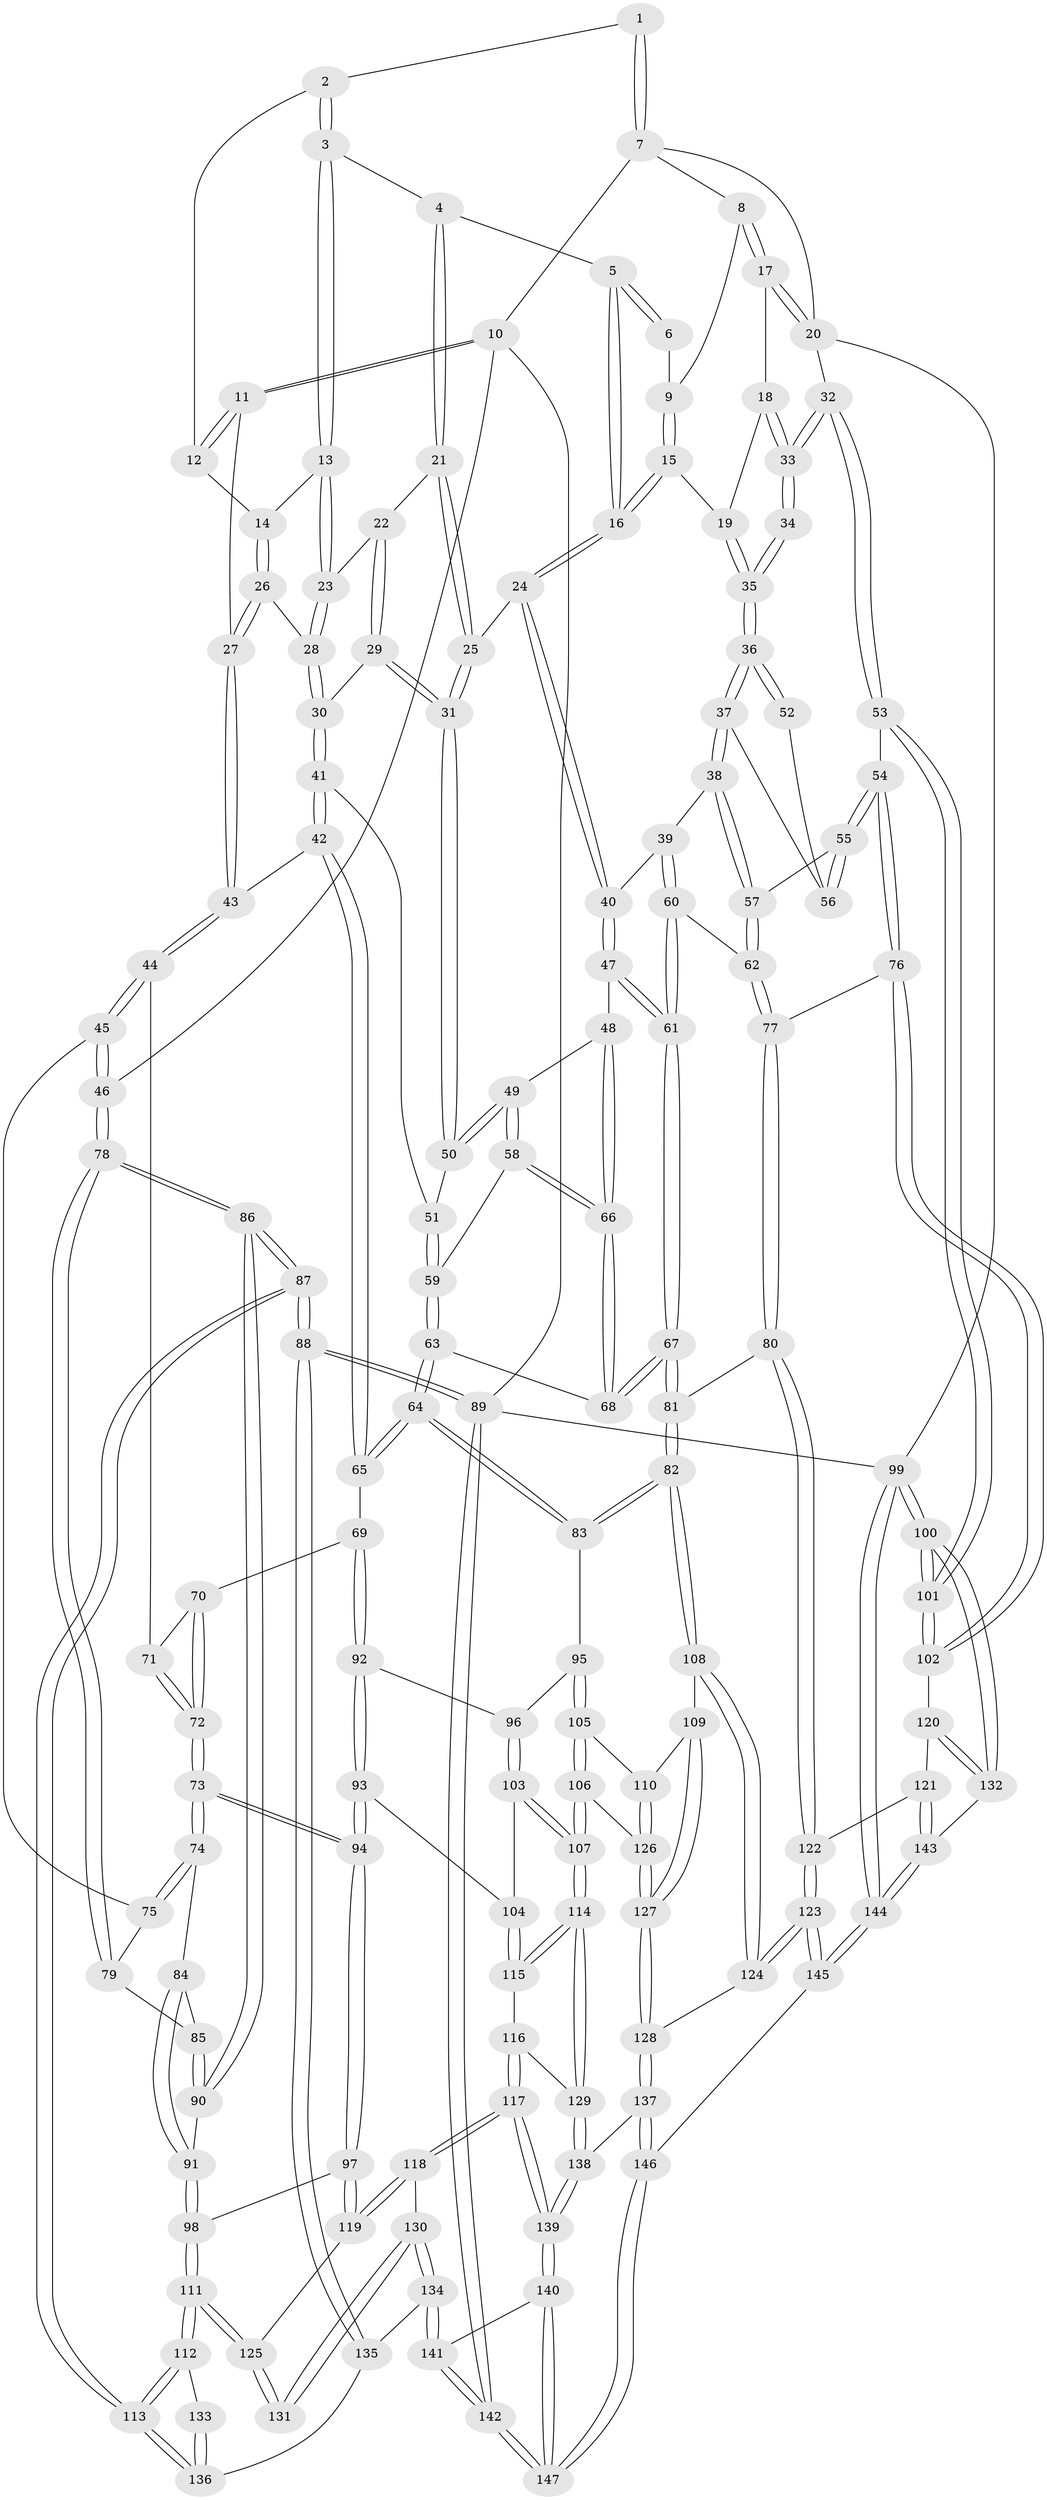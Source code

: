 // coarse degree distribution, {4: 0.43820224719101125, 3: 0.4943820224719101, 2: 0.0449438202247191, 5: 0.02247191011235955}
// Generated by graph-tools (version 1.1) at 2025/38/03/04/25 23:38:35]
// undirected, 147 vertices, 364 edges
graph export_dot {
  node [color=gray90,style=filled];
  1 [pos="+0.6812214809533843+0"];
  2 [pos="+0.5010231999655953+0"];
  3 [pos="+0.5236474372453863+0.022448725362482116"];
  4 [pos="+0.5423815498129457+0.043277164221727525"];
  5 [pos="+0.6245058855070604+0.0762973142272361"];
  6 [pos="+0.6699658402240001+0"];
  7 [pos="+0.882455042808144+0"];
  8 [pos="+0.865838379145948+0"];
  9 [pos="+0.6896643577960352+0.03835199101577135"];
  10 [pos="+0+0"];
  11 [pos="+0+0"];
  12 [pos="+0.2975324068090121+0"];
  13 [pos="+0.4454107958289577+0.07757096053634353"];
  14 [pos="+0.39515741008980293+0.0826964212553174"];
  15 [pos="+0.6905809939062382+0.1303704608385087"];
  16 [pos="+0.6756630073457729+0.13328934017415375"];
  17 [pos="+0.8519914165225311+0.014999920657578344"];
  18 [pos="+0.844729695499115+0.04038694114260629"];
  19 [pos="+0.7271838766273593+0.1298683831389293"];
  20 [pos="+1+0.18550715040237778"];
  21 [pos="+0.527215691071596+0.12095190710822153"];
  22 [pos="+0.4874368571204186+0.133246670656856"];
  23 [pos="+0.4833261978516423+0.12994069217479243"];
  24 [pos="+0.632904728827775+0.1836596606858801"];
  25 [pos="+0.58564350411723+0.19221687153514827"];
  26 [pos="+0.36601201208590217+0.1299331084302404"];
  27 [pos="+0.1803903930350083+0.11816723025383401"];
  28 [pos="+0.38638243543796424+0.17439360292078473"];
  29 [pos="+0.48370394245141574+0.20280772798940802"];
  30 [pos="+0.3958970638036834+0.20309609911017024"];
  31 [pos="+0.5300281163861793+0.2275213238440816"];
  32 [pos="+1+0.2786525354988351"];
  33 [pos="+0.9407882846592686+0.20008123747457685"];
  34 [pos="+0.9249473897907486+0.20964040908754492"];
  35 [pos="+0.7736182944624241+0.2124380334951442"];
  36 [pos="+0.7715979563391835+0.28288887200550816"];
  37 [pos="+0.7709826773009841+0.28740568293041924"];
  38 [pos="+0.7619002157183203+0.3044221474180184"];
  39 [pos="+0.7368338463602296+0.3108517330005585"];
  40 [pos="+0.6583021206513179+0.28449755742009225"];
  41 [pos="+0.36179691369055894+0.29014445625623364"];
  42 [pos="+0.3521426739871715+0.29755878498634086"];
  43 [pos="+0.18472680948088024+0.2564668454509429"];
  44 [pos="+0.1627195742237584+0.28652735747223956"];
  45 [pos="+0.1337285255869292+0.30003926894445576"];
  46 [pos="+0+0.10293207169522113"];
  47 [pos="+0.614382010049092+0.3338111314031391"];
  48 [pos="+0.583160157693174+0.334318965298372"];
  49 [pos="+0.5600233129496766+0.3209718645982639"];
  50 [pos="+0.5242184870642227+0.26921569629453623"];
  51 [pos="+0.45637604491211614+0.3094222651260027"];
  52 [pos="+0.9225990983468861+0.21260697902072787"];
  53 [pos="+1+0.3238364138389115"];
  54 [pos="+0.9696503192034607+0.4023683381164554"];
  55 [pos="+0.8773589887274816+0.3623217223768049"];
  56 [pos="+0.8744745832508745+0.2843213580465661"];
  57 [pos="+0.8155162492388894+0.3734036811258265"];
  58 [pos="+0.4847286196214263+0.3785828536056187"];
  59 [pos="+0.48471614635164895+0.37858516977619716"];
  60 [pos="+0.694071004119104+0.40939502616795126"];
  61 [pos="+0.6704366998164774+0.4416698968193202"];
  62 [pos="+0.8131191827699978+0.37983778691754516"];
  63 [pos="+0.44909445717984026+0.43298460049935816"];
  64 [pos="+0.41273689034701866+0.45758219785077625"];
  65 [pos="+0.3583053397023709+0.43542377727972637"];
  66 [pos="+0.5555767632762915+0.40172611377337564"];
  67 [pos="+0.6616543907630967+0.5476638722759692"];
  68 [pos="+0.5684121701972431+0.44935241139588067"];
  69 [pos="+0.3158356544022532+0.45712743825688007"];
  70 [pos="+0.26780319066678504+0.4474045703052746"];
  71 [pos="+0.16666132209084858+0.2951088722318246"];
  72 [pos="+0.176059737636845+0.4908060050832865"];
  73 [pos="+0.15916941690141254+0.505635991245878"];
  74 [pos="+0.15112287200951607+0.5011966264390876"];
  75 [pos="+0.07346793595158564+0.3774398204131961"];
  76 [pos="+0.8275255875643983+0.5903325188503418"];
  77 [pos="+0.7843482167352868+0.576070336384221"];
  78 [pos="+0+0.418991882101236"];
  79 [pos="+0+0.41098590286125714"];
  80 [pos="+0.6724076597044216+0.5758864175243484"];
  81 [pos="+0.6686738116002425+0.575041237999017"];
  82 [pos="+0.646702268849098+0.5872352386884546"];
  83 [pos="+0.46477195627281614+0.5620712230586831"];
  84 [pos="+0.08162422415131698+0.5066829868547386"];
  85 [pos="+0.05607257976664556+0.5013253690177748"];
  86 [pos="+0+0.597278504628026"];
  87 [pos="+0+0.7574535056895694"];
  88 [pos="+0+1"];
  89 [pos="+0+1"];
  90 [pos="+0+0.5996796743817826"];
  91 [pos="+0.05997493275400443+0.6222629830375771"];
  92 [pos="+0.30393639578582915+0.5222495794865487"];
  93 [pos="+0.20188816549813962+0.6369349002239957"];
  94 [pos="+0.17739246516330928+0.6338770093771388"];
  95 [pos="+0.4514102616543224+0.5759523763061649"];
  96 [pos="+0.3614249522694504+0.5967658136686482"];
  97 [pos="+0.14098058341014175+0.6554718224446981"];
  98 [pos="+0.10107230492978928+0.6421612098583092"];
  99 [pos="+1+1"];
  100 [pos="+1+1"];
  101 [pos="+1+0.6629941866653555"];
  102 [pos="+0.884210096675342+0.6454511060672299"];
  103 [pos="+0.3185631759058466+0.6520391131893949"];
  104 [pos="+0.2163403459414191+0.645264652787631"];
  105 [pos="+0.44701843708897737+0.5974062544984079"];
  106 [pos="+0.4010950919027495+0.7344265152150273"];
  107 [pos="+0.39466296201736367+0.7368405323075288"];
  108 [pos="+0.6030256695839329+0.6701070219446263"];
  109 [pos="+0.5091110936116618+0.7240454753832499"];
  110 [pos="+0.502072908562897+0.7238413328262562"];
  111 [pos="+0+0.7527845179623252"];
  112 [pos="+0+0.7563941932805194"];
  113 [pos="+0+0.7631846851070863"];
  114 [pos="+0.3879765879180984+0.7470903804448169"];
  115 [pos="+0.2650434711529487+0.7561095152936329"];
  116 [pos="+0.2650106253667447+0.756209287371978"];
  117 [pos="+0.2271001189455316+0.8598743801274975"];
  118 [pos="+0.15331709397762222+0.8190276007168338"];
  119 [pos="+0.12440545577077533+0.7200338580079639"];
  120 [pos="+0.8754247129763246+0.6884793804838809"];
  121 [pos="+0.764138023895708+0.8561261185072548"];
  122 [pos="+0.7382327438597127+0.8517487673143439"];
  123 [pos="+0.6386284588960386+0.8738104455089959"];
  124 [pos="+0.6213469063863674+0.8638092857562903"];
  125 [pos="+0.11171173942989883+0.725966147972659"];
  126 [pos="+0.407095782853618+0.735231836862449"];
  127 [pos="+0.5268640052803489+0.864012949529606"];
  128 [pos="+0.5288634532380179+0.8691532165896217"];
  129 [pos="+0.37107871434051365+0.8436612055890853"];
  130 [pos="+0.08680703489483084+0.8584489671502957"];
  131 [pos="+0.04246247343867304+0.795605617545737"];
  132 [pos="+0.9537039381487188+0.9009286822606107"];
  133 [pos="+0.038007100633587344+0.7952854478586658"];
  134 [pos="+0.08109991022133457+0.8655340044081189"];
  135 [pos="+0.04571122215443048+0.8667046096497689"];
  136 [pos="+0.01643895469354472+0.8465093061096769"];
  137 [pos="+0.45968281038060665+0.9214631472166722"];
  138 [pos="+0.3656302495666438+0.8791083520435885"];
  139 [pos="+0.26201618096796025+0.9150584997885418"];
  140 [pos="+0.24317008436905033+0.9688824896396886"];
  141 [pos="+0.08786442095278237+0.9327775545391499"];
  142 [pos="+0+1"];
  143 [pos="+0.8080300658551902+0.9048705845024583"];
  144 [pos="+0.743991406796907+1"];
  145 [pos="+0.6421153407024819+1"];
  146 [pos="+0.49811552978672297+1"];
  147 [pos="+0.23790639962465365+1"];
  1 -- 2;
  1 -- 7;
  1 -- 7;
  2 -- 3;
  2 -- 3;
  2 -- 12;
  3 -- 4;
  3 -- 13;
  3 -- 13;
  4 -- 5;
  4 -- 21;
  4 -- 21;
  5 -- 6;
  5 -- 6;
  5 -- 16;
  5 -- 16;
  6 -- 9;
  7 -- 8;
  7 -- 10;
  7 -- 20;
  8 -- 9;
  8 -- 17;
  8 -- 17;
  9 -- 15;
  9 -- 15;
  10 -- 11;
  10 -- 11;
  10 -- 46;
  10 -- 89;
  11 -- 12;
  11 -- 12;
  11 -- 27;
  12 -- 14;
  13 -- 14;
  13 -- 23;
  13 -- 23;
  14 -- 26;
  14 -- 26;
  15 -- 16;
  15 -- 16;
  15 -- 19;
  16 -- 24;
  16 -- 24;
  17 -- 18;
  17 -- 20;
  17 -- 20;
  18 -- 19;
  18 -- 33;
  18 -- 33;
  19 -- 35;
  19 -- 35;
  20 -- 32;
  20 -- 99;
  21 -- 22;
  21 -- 25;
  21 -- 25;
  22 -- 23;
  22 -- 29;
  22 -- 29;
  23 -- 28;
  23 -- 28;
  24 -- 25;
  24 -- 40;
  24 -- 40;
  25 -- 31;
  25 -- 31;
  26 -- 27;
  26 -- 27;
  26 -- 28;
  27 -- 43;
  27 -- 43;
  28 -- 30;
  28 -- 30;
  29 -- 30;
  29 -- 31;
  29 -- 31;
  30 -- 41;
  30 -- 41;
  31 -- 50;
  31 -- 50;
  32 -- 33;
  32 -- 33;
  32 -- 53;
  32 -- 53;
  33 -- 34;
  33 -- 34;
  34 -- 35;
  34 -- 35;
  35 -- 36;
  35 -- 36;
  36 -- 37;
  36 -- 37;
  36 -- 52;
  36 -- 52;
  37 -- 38;
  37 -- 38;
  37 -- 56;
  38 -- 39;
  38 -- 57;
  38 -- 57;
  39 -- 40;
  39 -- 60;
  39 -- 60;
  40 -- 47;
  40 -- 47;
  41 -- 42;
  41 -- 42;
  41 -- 51;
  42 -- 43;
  42 -- 65;
  42 -- 65;
  43 -- 44;
  43 -- 44;
  44 -- 45;
  44 -- 45;
  44 -- 71;
  45 -- 46;
  45 -- 46;
  45 -- 75;
  46 -- 78;
  46 -- 78;
  47 -- 48;
  47 -- 61;
  47 -- 61;
  48 -- 49;
  48 -- 66;
  48 -- 66;
  49 -- 50;
  49 -- 50;
  49 -- 58;
  49 -- 58;
  50 -- 51;
  51 -- 59;
  51 -- 59;
  52 -- 56;
  53 -- 54;
  53 -- 101;
  53 -- 101;
  54 -- 55;
  54 -- 55;
  54 -- 76;
  54 -- 76;
  55 -- 56;
  55 -- 56;
  55 -- 57;
  57 -- 62;
  57 -- 62;
  58 -- 59;
  58 -- 66;
  58 -- 66;
  59 -- 63;
  59 -- 63;
  60 -- 61;
  60 -- 61;
  60 -- 62;
  61 -- 67;
  61 -- 67;
  62 -- 77;
  62 -- 77;
  63 -- 64;
  63 -- 64;
  63 -- 68;
  64 -- 65;
  64 -- 65;
  64 -- 83;
  64 -- 83;
  65 -- 69;
  66 -- 68;
  66 -- 68;
  67 -- 68;
  67 -- 68;
  67 -- 81;
  67 -- 81;
  69 -- 70;
  69 -- 92;
  69 -- 92;
  70 -- 71;
  70 -- 72;
  70 -- 72;
  71 -- 72;
  71 -- 72;
  72 -- 73;
  72 -- 73;
  73 -- 74;
  73 -- 74;
  73 -- 94;
  73 -- 94;
  74 -- 75;
  74 -- 75;
  74 -- 84;
  75 -- 79;
  76 -- 77;
  76 -- 102;
  76 -- 102;
  77 -- 80;
  77 -- 80;
  78 -- 79;
  78 -- 79;
  78 -- 86;
  78 -- 86;
  79 -- 85;
  80 -- 81;
  80 -- 122;
  80 -- 122;
  81 -- 82;
  81 -- 82;
  82 -- 83;
  82 -- 83;
  82 -- 108;
  82 -- 108;
  83 -- 95;
  84 -- 85;
  84 -- 91;
  84 -- 91;
  85 -- 90;
  85 -- 90;
  86 -- 87;
  86 -- 87;
  86 -- 90;
  86 -- 90;
  87 -- 88;
  87 -- 88;
  87 -- 113;
  87 -- 113;
  88 -- 89;
  88 -- 89;
  88 -- 135;
  88 -- 135;
  89 -- 142;
  89 -- 142;
  89 -- 99;
  90 -- 91;
  91 -- 98;
  91 -- 98;
  92 -- 93;
  92 -- 93;
  92 -- 96;
  93 -- 94;
  93 -- 94;
  93 -- 104;
  94 -- 97;
  94 -- 97;
  95 -- 96;
  95 -- 105;
  95 -- 105;
  96 -- 103;
  96 -- 103;
  97 -- 98;
  97 -- 119;
  97 -- 119;
  98 -- 111;
  98 -- 111;
  99 -- 100;
  99 -- 100;
  99 -- 144;
  99 -- 144;
  100 -- 101;
  100 -- 101;
  100 -- 132;
  100 -- 132;
  101 -- 102;
  101 -- 102;
  102 -- 120;
  103 -- 104;
  103 -- 107;
  103 -- 107;
  104 -- 115;
  104 -- 115;
  105 -- 106;
  105 -- 106;
  105 -- 110;
  106 -- 107;
  106 -- 107;
  106 -- 126;
  107 -- 114;
  107 -- 114;
  108 -- 109;
  108 -- 124;
  108 -- 124;
  109 -- 110;
  109 -- 127;
  109 -- 127;
  110 -- 126;
  110 -- 126;
  111 -- 112;
  111 -- 112;
  111 -- 125;
  111 -- 125;
  112 -- 113;
  112 -- 113;
  112 -- 133;
  113 -- 136;
  113 -- 136;
  114 -- 115;
  114 -- 115;
  114 -- 129;
  114 -- 129;
  115 -- 116;
  116 -- 117;
  116 -- 117;
  116 -- 129;
  117 -- 118;
  117 -- 118;
  117 -- 139;
  117 -- 139;
  118 -- 119;
  118 -- 119;
  118 -- 130;
  119 -- 125;
  120 -- 121;
  120 -- 132;
  120 -- 132;
  121 -- 122;
  121 -- 143;
  121 -- 143;
  122 -- 123;
  122 -- 123;
  123 -- 124;
  123 -- 124;
  123 -- 145;
  123 -- 145;
  124 -- 128;
  125 -- 131;
  125 -- 131;
  126 -- 127;
  126 -- 127;
  127 -- 128;
  127 -- 128;
  128 -- 137;
  128 -- 137;
  129 -- 138;
  129 -- 138;
  130 -- 131;
  130 -- 131;
  130 -- 134;
  130 -- 134;
  132 -- 143;
  133 -- 136;
  133 -- 136;
  134 -- 135;
  134 -- 141;
  134 -- 141;
  135 -- 136;
  137 -- 138;
  137 -- 146;
  137 -- 146;
  138 -- 139;
  138 -- 139;
  139 -- 140;
  139 -- 140;
  140 -- 141;
  140 -- 147;
  140 -- 147;
  141 -- 142;
  141 -- 142;
  142 -- 147;
  142 -- 147;
  143 -- 144;
  143 -- 144;
  144 -- 145;
  144 -- 145;
  145 -- 146;
  146 -- 147;
  146 -- 147;
}

